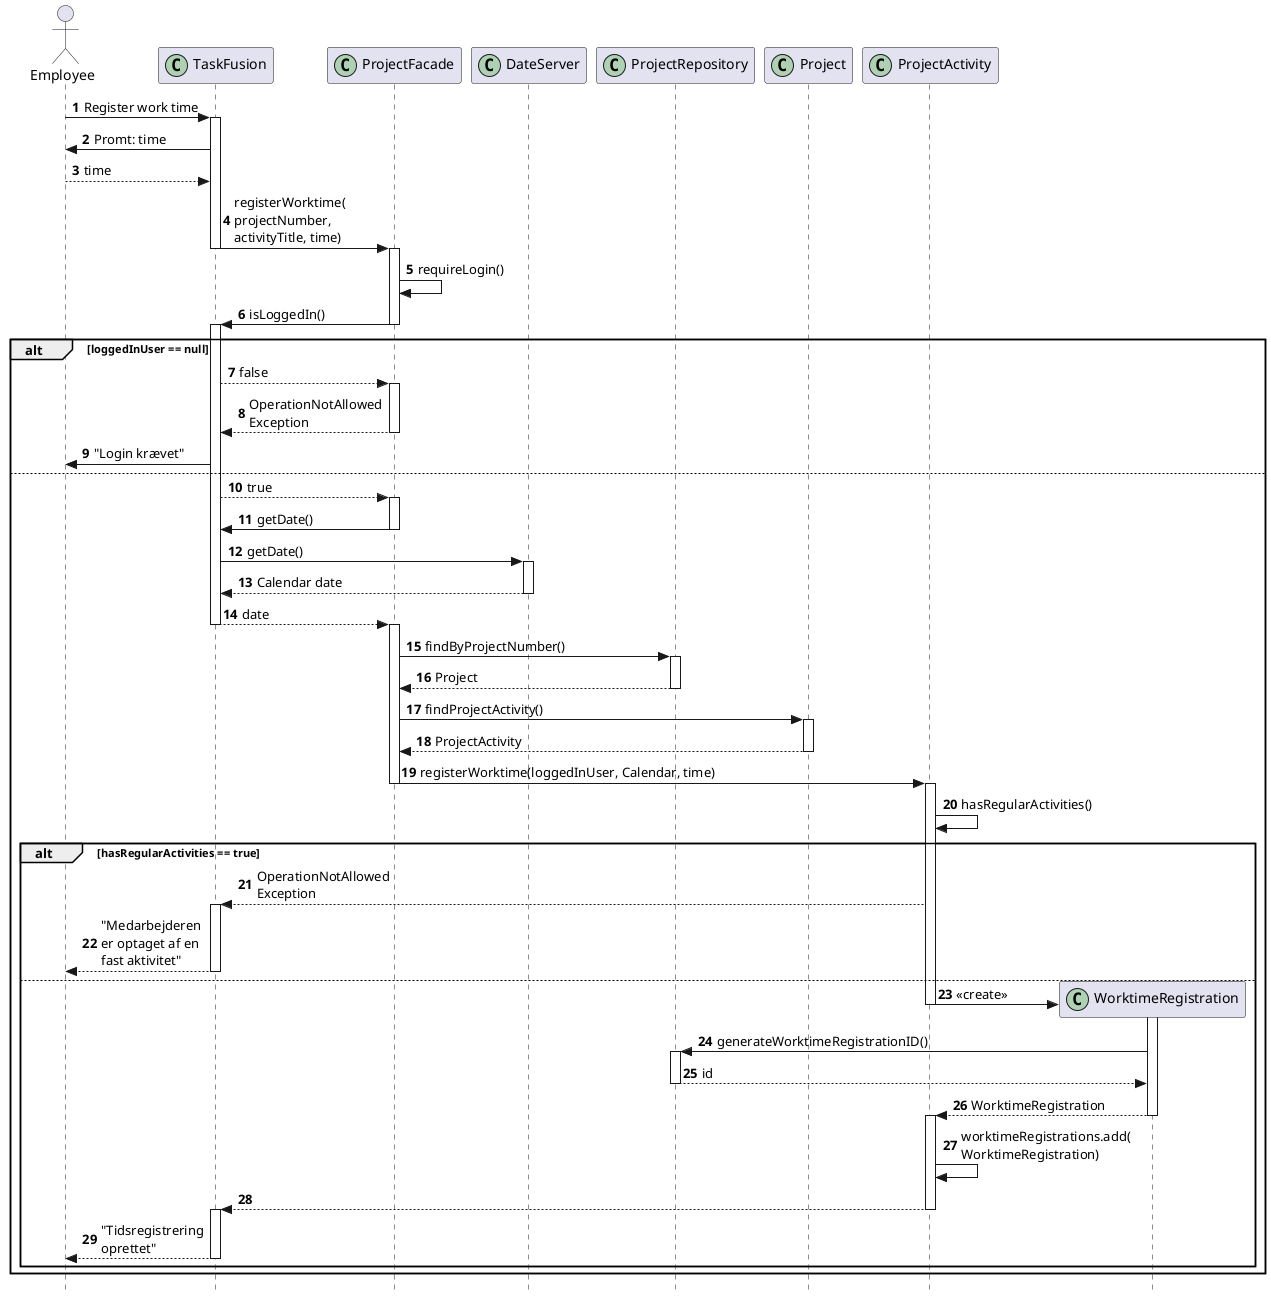 @startuml seqRegisterWorktime
autonumber
hide footbox
skinparam style strictuml
hide unlinked
actor "Employee" as employee
participant "TaskFusion" as app << (C,#ADD1B2) >>
participant "ProjectFacade" as projectfacade << (C,#ADD1B2) >>
participant "DateServer" as ds << (C,#ADD1B2) >>
participant "ProjectRepository" as projectrepo << (C,#ADD1B2) >>
participant "Project" as project << (C,#ADD1B2) >>
collections "Map<String, Projects> projects" as projects << (M, Crimson) >>
collections "Map<String, Employee> employees" as emps << (M,Crimson) >>
participant "ProjectActivity" as projectactivity << (C,#ADD1B2) >>
participant "ProjectActivityViewModel" as regacvm << (C,#ADD1B2) >>
participant "WorktimeRegistration" as wt << (C,#ADD1B2) >>

employee -> app++: Register work time
app -> employee: Promt: time
employee --> app: time
app -> projectfacade--++: registerWorktime(\nprojectNumber,\nactivityTitle, time)
projectfacade -> projectfacade: requireLogin()
projectfacade -> app--++: isLoggedIn()
alt loggedInUser == null
    app --> projectfacade++: false
    projectfacade --> app--: OperationNotAllowed\nException
    app -> employee: "Login krævet"
else
    app --> projectfacade++: true
    projectfacade -> app--: getDate()
    app -> ds++: getDate()
    ds --> app--: Calendar date
    app --> projectfacade--++: date
    projectfacade -> projectrepo++: findByProjectNumber()
    projectrepo --> projectfacade--: Project
    projectfacade -> project++: findProjectActivity()
    project --> projectfacade--: ProjectActivity
    projectfacade -> projectactivity--++: registerWorktime(loggedInUser, Calendar, time)
    projectactivity -> projectactivity: hasRegularActivities()
    alt hasRegularActivities == true
        projectactivity --> app++: OperationNotAllowed\nException
        app --> employee--: "Medarbejderen\ner optaget af en\nfast aktivitet"
    else
        projectactivity -> wt**: <<create>>
        deactivate projectactivity
        activate wt
        wt -> projectrepo++: generateWorktimeRegistrationID()
        projectrepo --> wt--: id
        wt --> projectactivity--++: WorktimeRegistration
        projectactivity -> projectactivity: worktimeRegistrations.add(\nWorktimeRegistration)
        projectactivity --> app--++:
        app --> employee--: "Tidsregistrering\noprettet"
    end
end
    @enduml